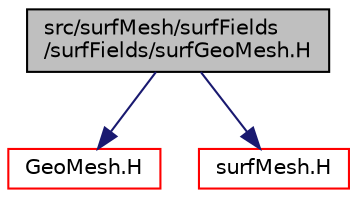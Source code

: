 digraph "src/surfMesh/surfFields/surfFields/surfGeoMesh.H"
{
  bgcolor="transparent";
  edge [fontname="Helvetica",fontsize="10",labelfontname="Helvetica",labelfontsize="10"];
  node [fontname="Helvetica",fontsize="10",shape=record];
  Node1 [label="src/surfMesh/surfFields\l/surfFields/surfGeoMesh.H",height=0.2,width=0.4,color="black", fillcolor="grey75", style="filled", fontcolor="black"];
  Node1 -> Node2 [color="midnightblue",fontsize="10",style="solid",fontname="Helvetica"];
  Node2 [label="GeoMesh.H",height=0.2,width=0.4,color="red",URL="$a08476.html"];
  Node1 -> Node3 [color="midnightblue",fontsize="10",style="solid",fontname="Helvetica"];
  Node3 [label="surfMesh.H",height=0.2,width=0.4,color="red",URL="$a09906.html"];
}

